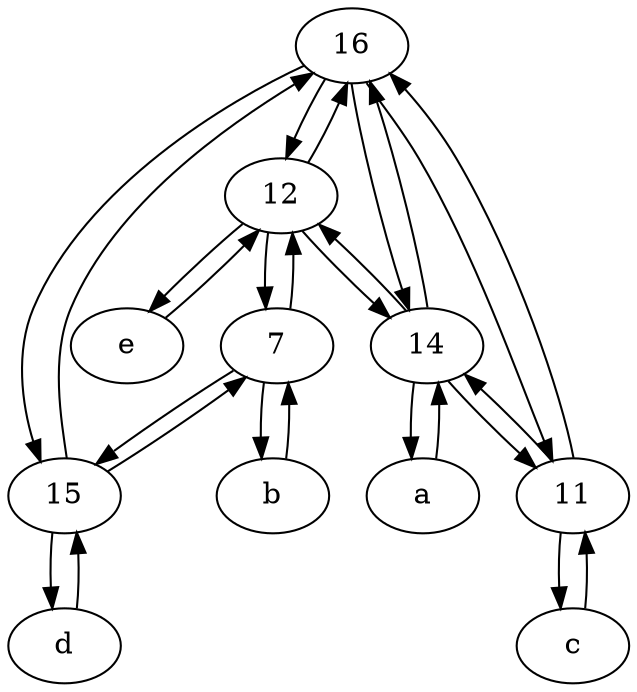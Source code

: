 digraph  {
	16;
	12;
	c [pos="20,10!"];
	11;
	7;
	b [pos="50,20!"];
	14;
	e [pos="30,50!"];
	a [pos="40,10!"];
	15;
	d [pos="20,30!"];
	11 -> c;
	16 -> 12;
	15 -> d;
	12 -> 7;
	c -> 11;
	14 -> 12;
	12 -> e;
	7 -> 12;
	16 -> 14;
	12 -> 14;
	a -> 14;
	14 -> a;
	14 -> 16;
	15 -> 16;
	11 -> 14;
	16 -> 11;
	15 -> 7;
	12 -> 16;
	14 -> 11;
	d -> 15;
	7 -> b;
	16 -> 15;
	e -> 12;
	7 -> 15;
	b -> 7;
	11 -> 16;

	}